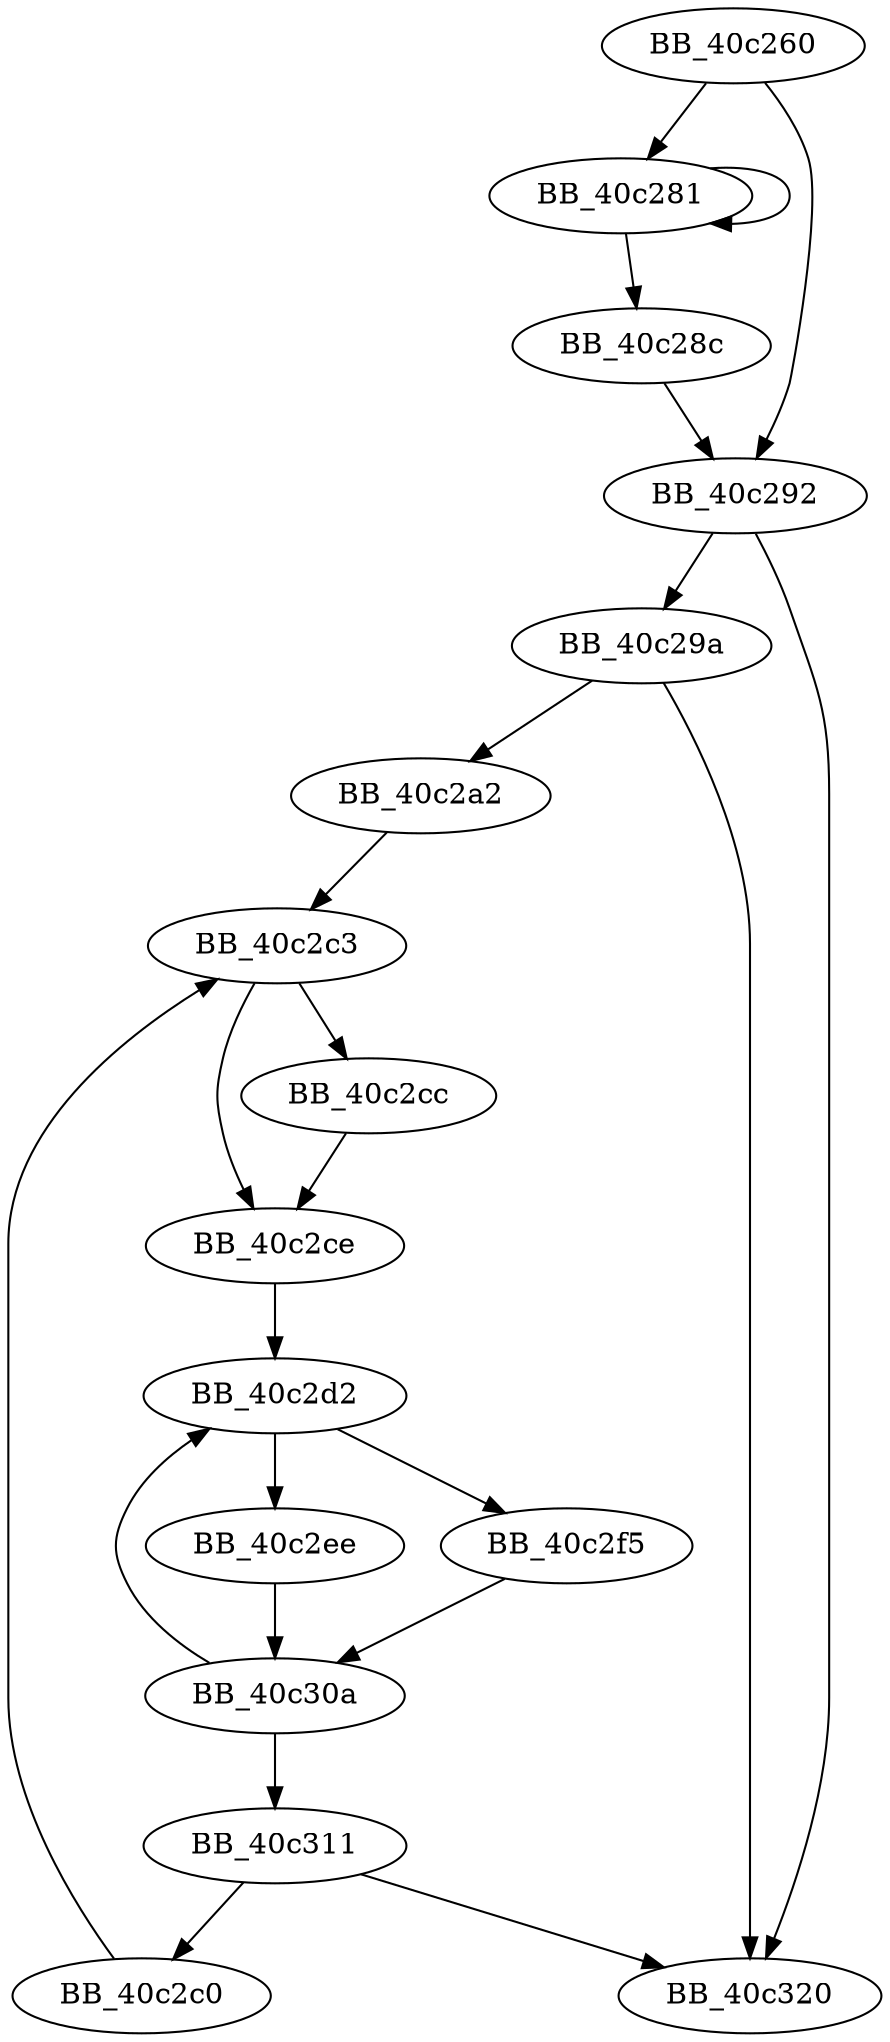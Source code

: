 DiGraph sub_40C260{
BB_40c260->BB_40c281
BB_40c260->BB_40c292
BB_40c281->BB_40c281
BB_40c281->BB_40c28c
BB_40c28c->BB_40c292
BB_40c292->BB_40c29a
BB_40c292->BB_40c320
BB_40c29a->BB_40c2a2
BB_40c29a->BB_40c320
BB_40c2a2->BB_40c2c3
BB_40c2c0->BB_40c2c3
BB_40c2c3->BB_40c2cc
BB_40c2c3->BB_40c2ce
BB_40c2cc->BB_40c2ce
BB_40c2ce->BB_40c2d2
BB_40c2d2->BB_40c2ee
BB_40c2d2->BB_40c2f5
BB_40c2ee->BB_40c30a
BB_40c2f5->BB_40c30a
BB_40c30a->BB_40c2d2
BB_40c30a->BB_40c311
BB_40c311->BB_40c2c0
BB_40c311->BB_40c320
}
